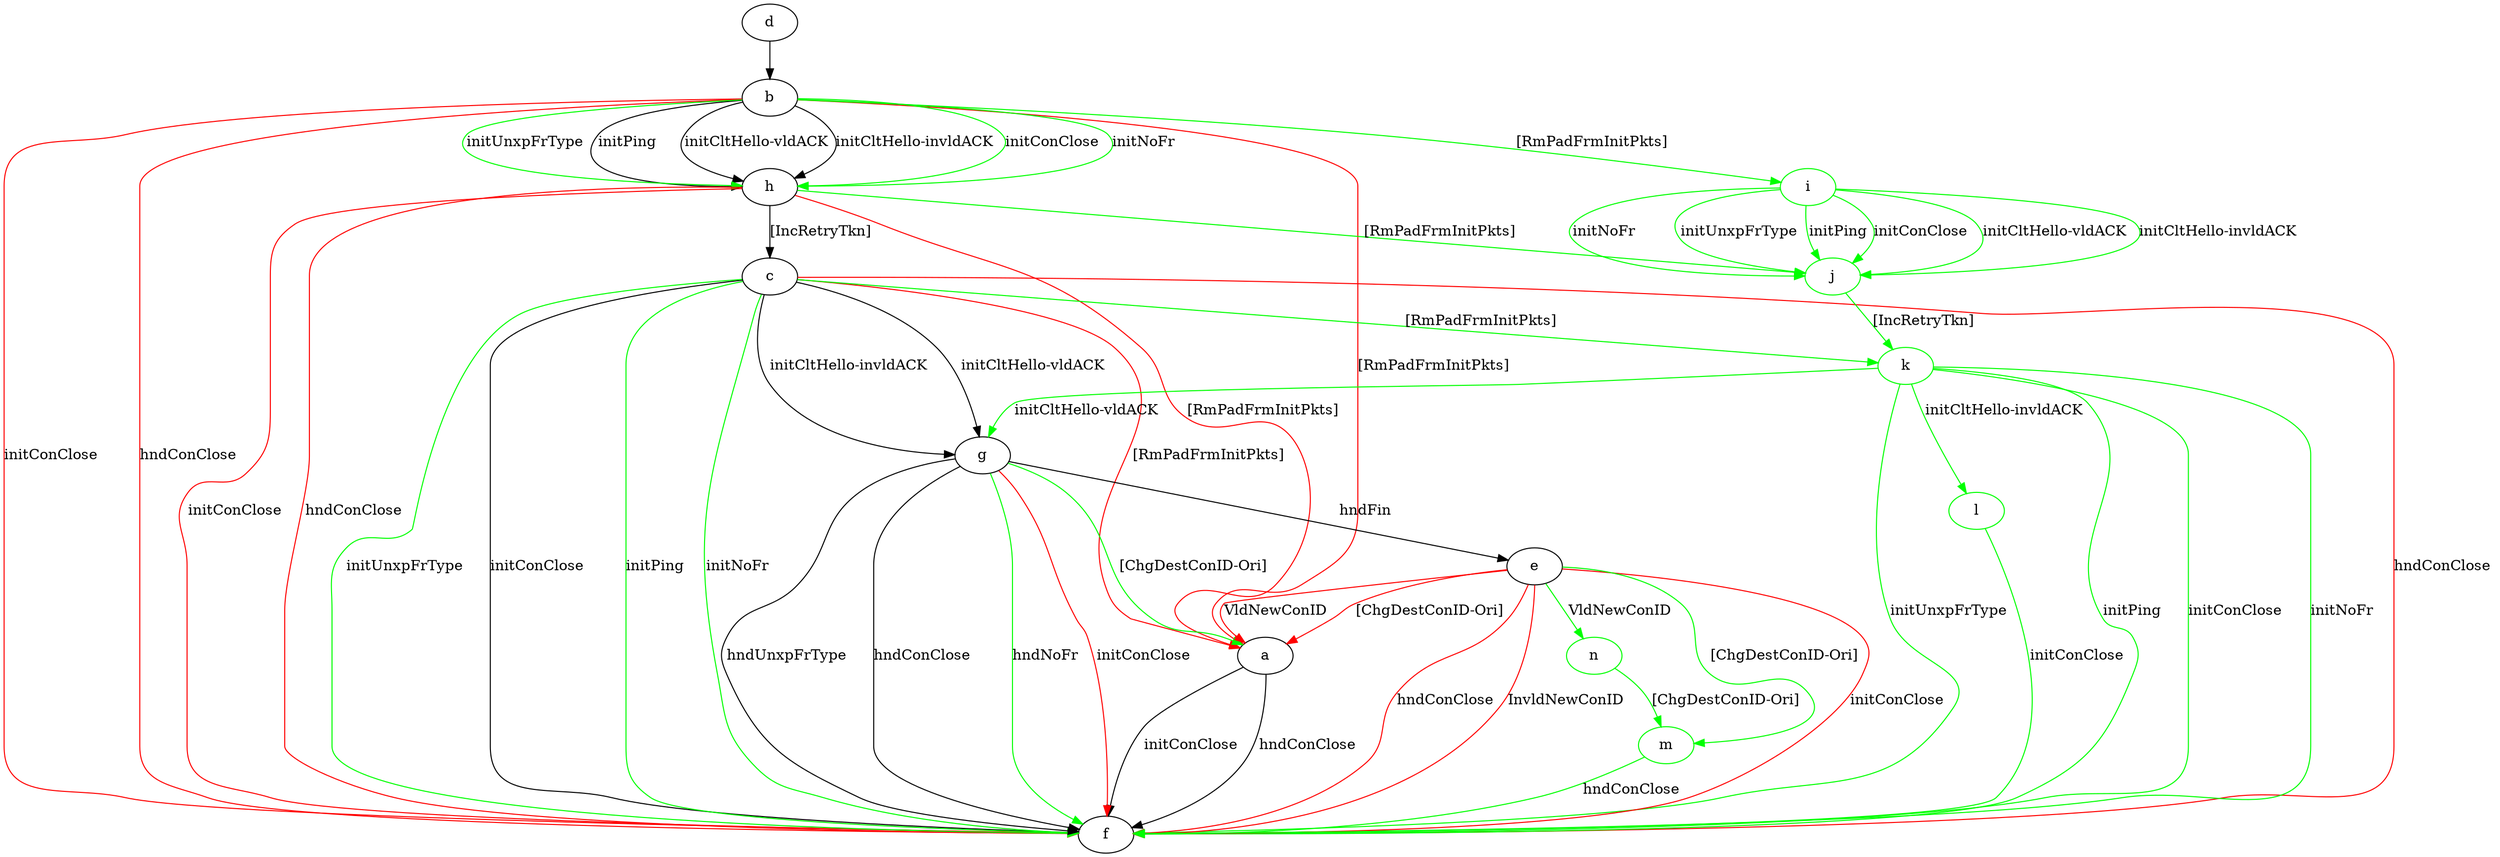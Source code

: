 digraph "" {
	a -> f	[key=0,
		label="initConClose "];
	a -> f	[key=1,
		label="hndConClose "];
	b -> a	[key=0,
		color=red,
		label="[RmPadFrmInitPkts] "];
	b -> f	[key=0,
		color=red,
		label="initConClose "];
	b -> f	[key=1,
		color=red,
		label="hndConClose "];
	b -> h	[key=0,
		label="initPing "];
	b -> h	[key=1,
		label="initCltHello-vldACK "];
	b -> h	[key=2,
		label="initCltHello-invldACK "];
	b -> h	[key=3,
		color=green,
		label="initConClose "];
	b -> h	[key=4,
		color=green,
		label="initNoFr "];
	b -> h	[key=5,
		color=green,
		label="initUnxpFrType "];
	i	[color=green];
	b -> i	[key=0,
		color=green,
		label="[RmPadFrmInitPkts] "];
	c -> a	[key=0,
		color=red,
		label="[RmPadFrmInitPkts] "];
	c -> f	[key=0,
		label="initConClose "];
	c -> f	[key=1,
		color=green,
		label="initPing "];
	c -> f	[key=2,
		color=green,
		label="initNoFr "];
	c -> f	[key=3,
		color=green,
		label="initUnxpFrType "];
	c -> f	[key=4,
		color=red,
		label="hndConClose "];
	c -> g	[key=0,
		label="initCltHello-vldACK "];
	c -> g	[key=1,
		label="initCltHello-invldACK "];
	k	[color=green];
	c -> k	[key=0,
		color=green,
		label="[RmPadFrmInitPkts] "];
	d -> b	[key=0];
	e -> a	[key=0,
		color=red,
		label="VldNewConID "];
	e -> a	[key=1,
		color=red,
		label="[ChgDestConID-Ori] "];
	e -> f	[key=0,
		color=red,
		label="initConClose "];
	e -> f	[key=1,
		color=red,
		label="hndConClose "];
	e -> f	[key=2,
		color=red,
		label="InvldNewConID "];
	m	[color=green];
	e -> m	[key=0,
		color=green,
		label="[ChgDestConID-Ori] "];
	n	[color=green];
	e -> n	[key=0,
		color=green,
		label="VldNewConID "];
	g -> a	[key=0,
		color=green,
		label="[ChgDestConID-Ori] "];
	g -> e	[key=0,
		label="hndFin "];
	g -> f	[key=0,
		label="hndUnxpFrType "];
	g -> f	[key=1,
		label="hndConClose "];
	g -> f	[key=2,
		color=green,
		label="hndNoFr "];
	g -> f	[key=3,
		color=red,
		label="initConClose "];
	h -> a	[key=0,
		color=red,
		label="[RmPadFrmInitPkts] "];
	h -> c	[key=0,
		label="[IncRetryTkn] "];
	h -> f	[key=0,
		color=red,
		label="initConClose "];
	h -> f	[key=1,
		color=red,
		label="hndConClose "];
	j	[color=green];
	h -> j	[key=0,
		color=green,
		label="[RmPadFrmInitPkts] "];
	i -> j	[key=0,
		color=green,
		label="initPing "];
	i -> j	[key=1,
		color=green,
		label="initConClose "];
	i -> j	[key=2,
		color=green,
		label="initCltHello-vldACK "];
	i -> j	[key=3,
		color=green,
		label="initCltHello-invldACK "];
	i -> j	[key=4,
		color=green,
		label="initNoFr "];
	i -> j	[key=5,
		color=green,
		label="initUnxpFrType "];
	j -> k	[key=0,
		color=green,
		label="[IncRetryTkn] "];
	k -> f	[key=0,
		color=green,
		label="initPing "];
	k -> f	[key=1,
		color=green,
		label="initConClose "];
	k -> f	[key=2,
		color=green,
		label="initNoFr "];
	k -> f	[key=3,
		color=green,
		label="initUnxpFrType "];
	k -> g	[key=0,
		color=green,
		label="initCltHello-vldACK "];
	l	[color=green];
	k -> l	[key=0,
		color=green,
		label="initCltHello-invldACK "];
	l -> f	[key=0,
		color=green,
		label="initConClose "];
	m -> f	[key=0,
		color=green,
		label="hndConClose "];
	n -> m	[key=0,
		color=green,
		label="[ChgDestConID-Ori] "];
}
